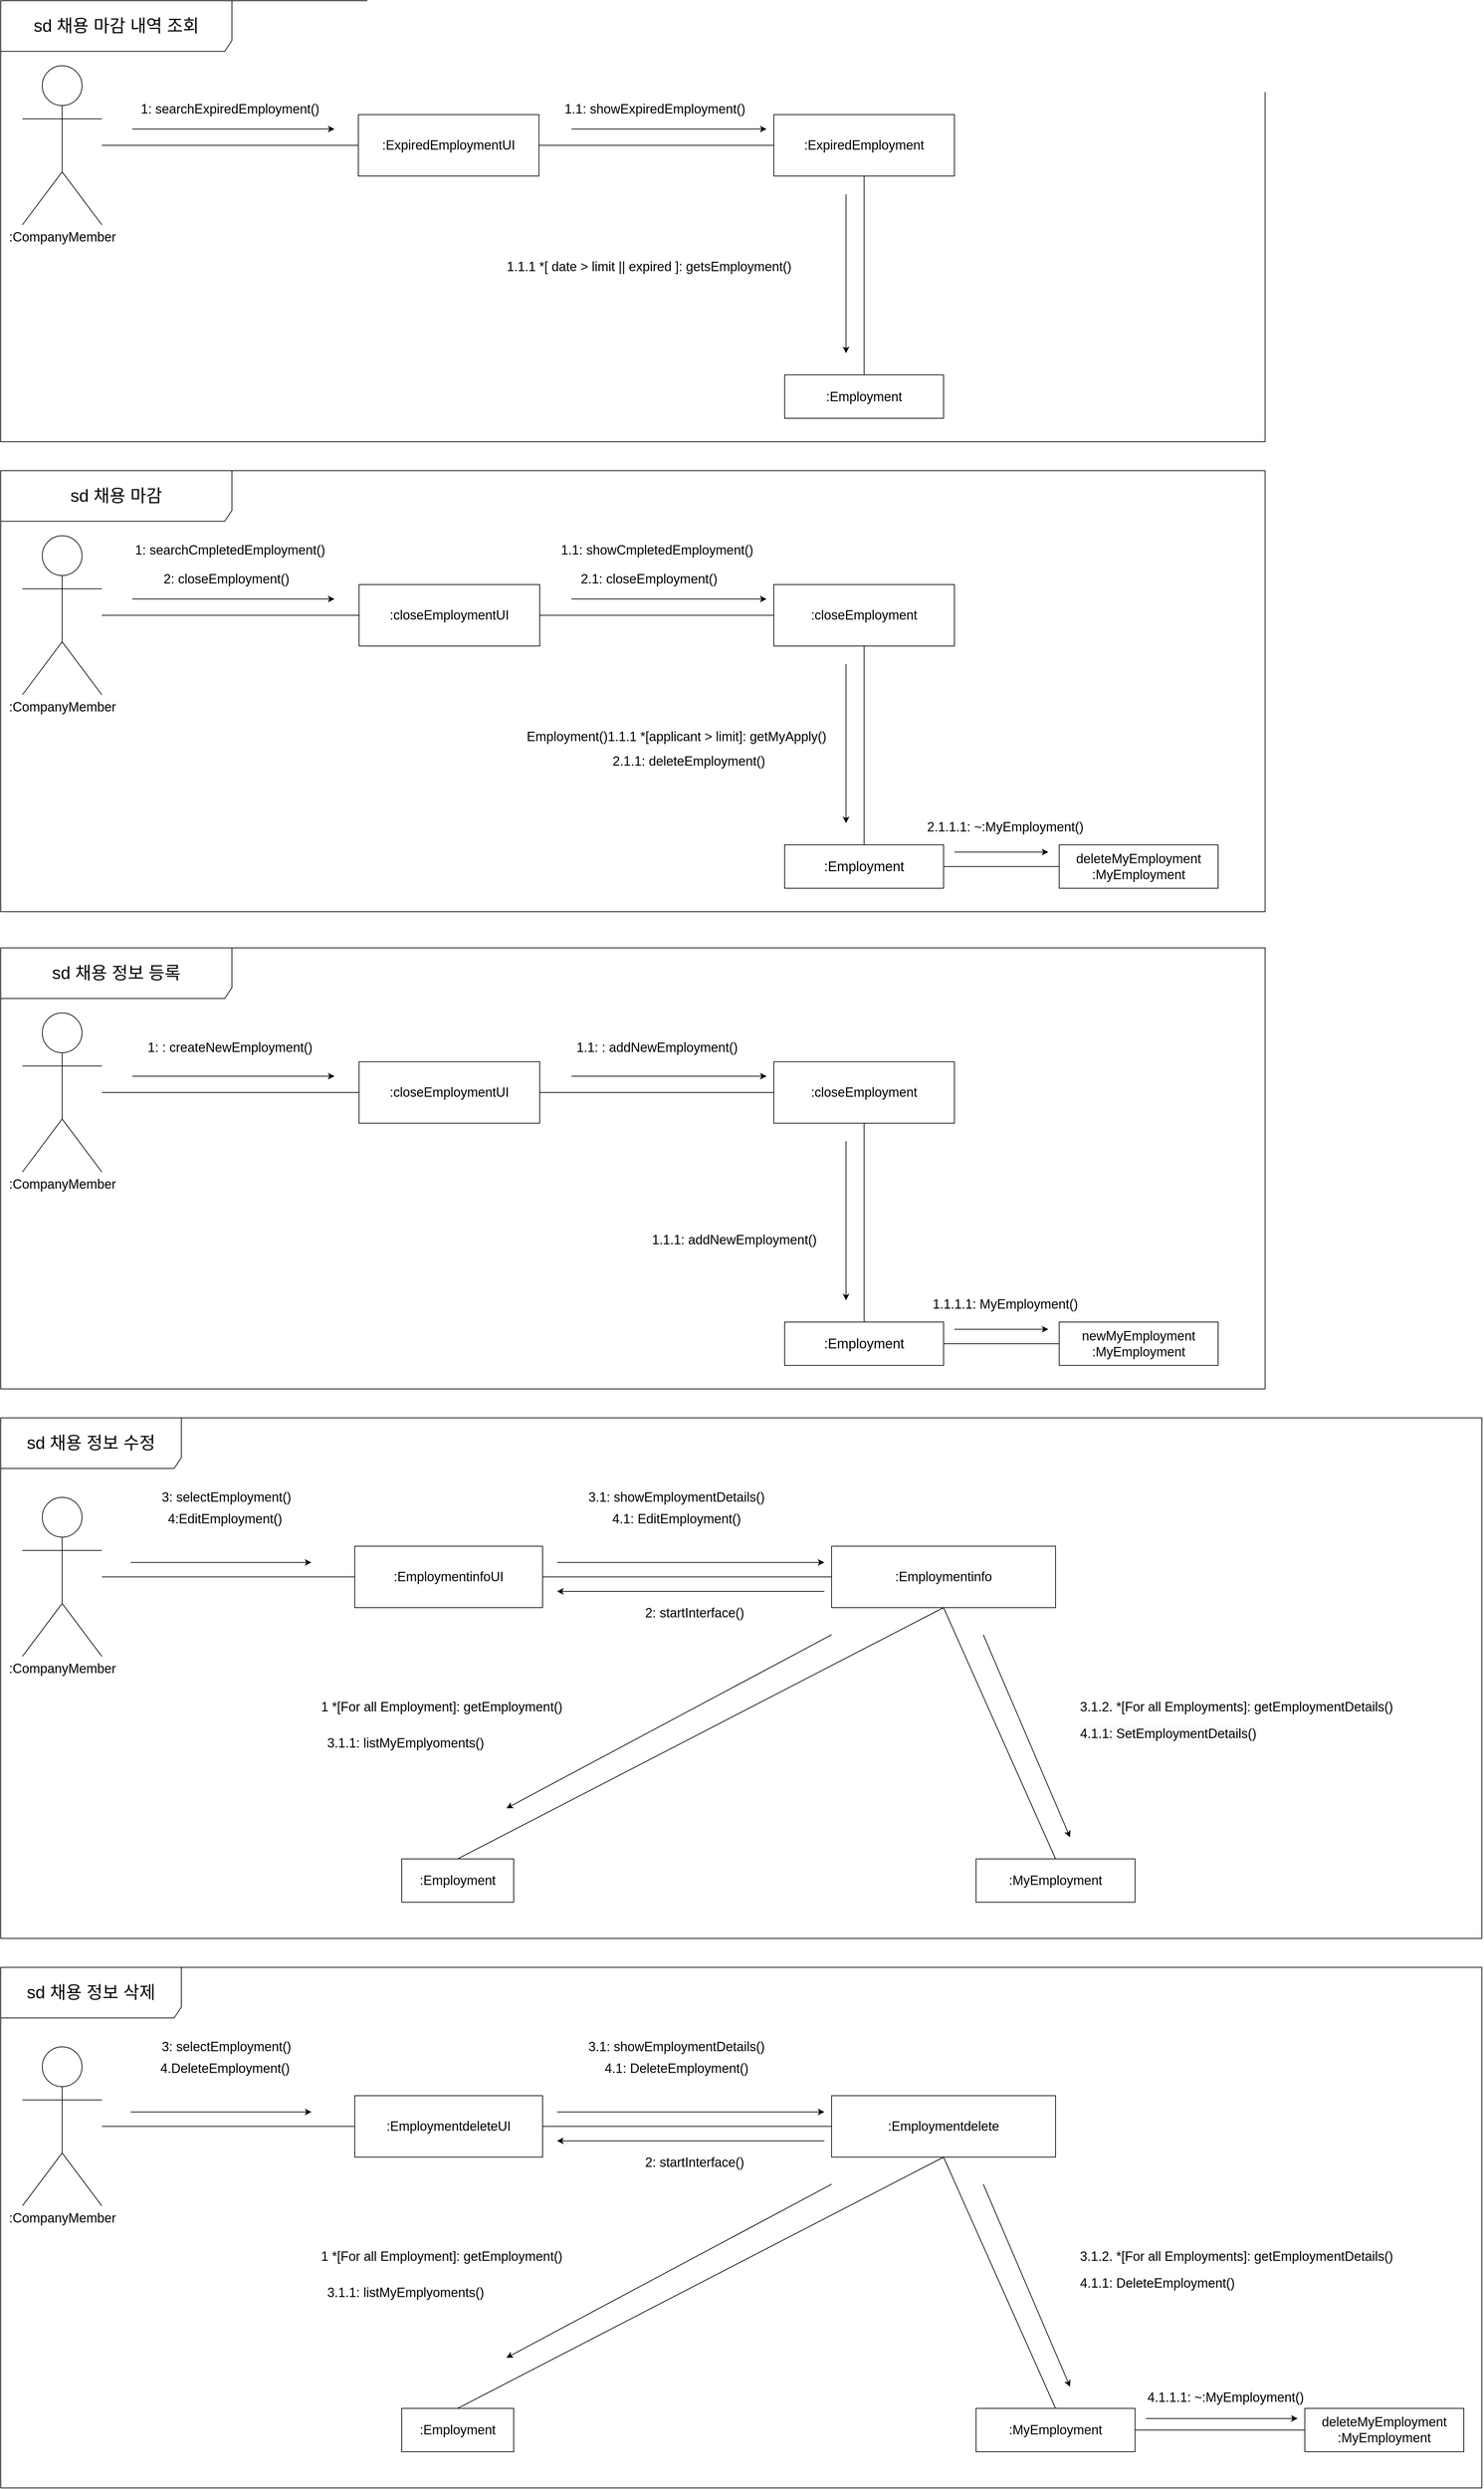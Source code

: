 <mxfile version="21.2.9" type="device">
  <diagram name="페이지-1" id="loX1GWIg0YwVXHlp89LK">
    <mxGraphModel dx="2777" dy="2760" grid="1" gridSize="10" guides="1" tooltips="1" connect="1" arrows="1" fold="1" page="1" pageScale="1" pageWidth="827" pageHeight="1169" math="0" shadow="0">
      <root>
        <mxCell id="0" />
        <mxCell id="1" parent="0" />
        <mxCell id="quF1uSy7DQYUhARwBzJB-22" value="&lt;font style=&quot;font-size: 24px;&quot;&gt;sd 채용 마감 내역 조회&lt;/font&gt;" style="shape=umlFrame;whiteSpace=wrap;html=1;pointerEvents=0;width=320;height=70;" parent="1" vertex="1">
          <mxGeometry x="30" y="-1130" width="1750" height="610" as="geometry" />
        </mxCell>
        <mxCell id="quF1uSy7DQYUhARwBzJB-23" value="&lt;font style=&quot;font-size: 18px;&quot;&gt;:ExpiredEmploymentUI&lt;/font&gt;" style="rounded=0;whiteSpace=wrap;html=1;" parent="1" vertex="1">
          <mxGeometry x="525" y="-972.5" width="250" height="85" as="geometry" />
        </mxCell>
        <mxCell id="quF1uSy7DQYUhARwBzJB-24" value="&lt;font style=&quot;font-size: 18px;&quot;&gt;&lt;font style=&quot;font-size: 18px;&quot;&gt;:&lt;/font&gt;ExpiredEmployment&lt;/font&gt;" style="rounded=0;whiteSpace=wrap;html=1;" parent="1" vertex="1">
          <mxGeometry x="1100" y="-972.5" width="250" height="85" as="geometry" />
        </mxCell>
        <mxCell id="quF1uSy7DQYUhARwBzJB-25" value="&lt;font style=&quot;font-size: 18px;&quot;&gt;:CompanyMember&lt;/font&gt;" style="shape=umlActor;verticalLabelPosition=bottom;verticalAlign=top;html=1;outlineConnect=0;" parent="1" vertex="1">
          <mxGeometry x="60" y="-1040" width="110" height="220" as="geometry" />
        </mxCell>
        <mxCell id="quF1uSy7DQYUhARwBzJB-26" value="" style="endArrow=none;html=1;rounded=0;entryX=0;entryY=0.5;entryDx=0;entryDy=0;" parent="1" source="quF1uSy7DQYUhARwBzJB-25" target="quF1uSy7DQYUhARwBzJB-23" edge="1">
          <mxGeometry width="50" height="50" relative="1" as="geometry">
            <mxPoint x="890" y="-732.5" as="sourcePoint" />
            <mxPoint x="940" y="-782.5" as="targetPoint" />
          </mxGeometry>
        </mxCell>
        <mxCell id="quF1uSy7DQYUhARwBzJB-27" value="" style="endArrow=none;html=1;rounded=0;entryX=1;entryY=0.5;entryDx=0;entryDy=0;exitX=0;exitY=0.5;exitDx=0;exitDy=0;" parent="1" source="quF1uSy7DQYUhARwBzJB-24" target="quF1uSy7DQYUhARwBzJB-23" edge="1">
          <mxGeometry width="50" height="50" relative="1" as="geometry">
            <mxPoint x="890" y="-732.5" as="sourcePoint" />
            <mxPoint x="940" y="-782.5" as="targetPoint" />
          </mxGeometry>
        </mxCell>
        <mxCell id="quF1uSy7DQYUhARwBzJB-28" value="&lt;font style=&quot;font-size: 18px;&quot;&gt;1: searchExpiredEmployment&lt;/font&gt;&lt;span style=&quot;font-size: 18px; background-color: initial;&quot;&gt;()&lt;/span&gt;" style="text;html=1;align=center;verticalAlign=middle;resizable=0;points=[];autosize=1;strokeColor=none;fillColor=none;" parent="1" vertex="1">
          <mxGeometry x="212" y="-1000" width="270" height="40" as="geometry" />
        </mxCell>
        <mxCell id="quF1uSy7DQYUhARwBzJB-29" value="" style="endArrow=classic;html=1;rounded=0;" parent="1" edge="1">
          <mxGeometry width="50" height="50" relative="1" as="geometry">
            <mxPoint x="212" y="-952.5" as="sourcePoint" />
            <mxPoint x="492" y="-952.5" as="targetPoint" />
          </mxGeometry>
        </mxCell>
        <mxCell id="quF1uSy7DQYUhARwBzJB-30" value="&lt;font style=&quot;font-size: 18px;&quot;&gt;1.1: showExpired&lt;/font&gt;&lt;font style=&quot;border-color: var(--border-color); font-size: 18px;&quot;&gt;Employment()&lt;/font&gt;" style="text;html=1;align=center;verticalAlign=middle;resizable=0;points=[];autosize=1;strokeColor=none;fillColor=none;" parent="1" vertex="1">
          <mxGeometry x="800" y="-1000" width="270" height="40" as="geometry" />
        </mxCell>
        <mxCell id="quF1uSy7DQYUhARwBzJB-31" value="&lt;font style=&quot;font-size: 18px;&quot;&gt;:Employment&lt;/font&gt;" style="rounded=0;whiteSpace=wrap;html=1;" parent="1" vertex="1">
          <mxGeometry x="1115" y="-612.5" width="220" height="60" as="geometry" />
        </mxCell>
        <mxCell id="quF1uSy7DQYUhARwBzJB-32" value="" style="endArrow=none;html=1;rounded=0;entryX=0.5;entryY=1;entryDx=0;entryDy=0;exitX=0.5;exitY=0;exitDx=0;exitDy=0;" parent="1" source="quF1uSy7DQYUhARwBzJB-31" target="quF1uSy7DQYUhARwBzJB-24" edge="1">
          <mxGeometry width="50" height="50" relative="1" as="geometry">
            <mxPoint x="910" y="-732.5" as="sourcePoint" />
            <mxPoint x="960" y="-782.5" as="targetPoint" />
          </mxGeometry>
        </mxCell>
        <mxCell id="quF1uSy7DQYUhARwBzJB-33" value="" style="endArrow=classic;html=1;rounded=0;" parent="1" edge="1">
          <mxGeometry width="50" height="50" relative="1" as="geometry">
            <mxPoint x="1200" y="-862.5" as="sourcePoint" />
            <mxPoint x="1200" y="-642.5" as="targetPoint" />
          </mxGeometry>
        </mxCell>
        <mxCell id="quF1uSy7DQYUhARwBzJB-34" value="&lt;font style=&quot;font-size: 18px;&quot;&gt;1.1.1 *[ date &amp;gt; limit || expired ]: get&lt;/font&gt;&lt;font style=&quot;border-color: var(--border-color); font-size: 18px;&quot;&gt;sEmployment()&lt;/font&gt;" style="text;html=1;align=center;verticalAlign=middle;resizable=0;points=[];autosize=1;strokeColor=none;fillColor=none;" parent="1" vertex="1">
          <mxGeometry x="717" y="-782" width="420" height="40" as="geometry" />
        </mxCell>
        <mxCell id="quF1uSy7DQYUhARwBzJB-37" value="" style="endArrow=classic;html=1;rounded=0;" parent="1" edge="1">
          <mxGeometry width="50" height="50" relative="1" as="geometry">
            <mxPoint x="820" y="-952.5" as="sourcePoint" />
            <mxPoint x="1090" y="-952.5" as="targetPoint" />
          </mxGeometry>
        </mxCell>
        <mxCell id="quF1uSy7DQYUhARwBzJB-43" value="&lt;font style=&quot;font-size: 24px;&quot;&gt;sd 채용 정보 수정&lt;/font&gt;" style="shape=umlFrame;whiteSpace=wrap;html=1;pointerEvents=0;width=250;height=70;" parent="1" vertex="1">
          <mxGeometry x="30" y="830" width="2050" height="720" as="geometry" />
        </mxCell>
        <mxCell id="quF1uSy7DQYUhARwBzJB-44" value="&lt;font style=&quot;font-size: 18px;&quot;&gt;:CompanyMember&lt;/font&gt;" style="shape=umlActor;verticalLabelPosition=bottom;verticalAlign=top;html=1;outlineConnect=0;" parent="1" vertex="1">
          <mxGeometry x="60" y="940" width="110" height="220" as="geometry" />
        </mxCell>
        <mxCell id="quF1uSy7DQYUhARwBzJB-45" value="&lt;font style=&quot;font-size: 18px;&quot;&gt;:EmploymentinfoUI&lt;/font&gt;" style="rounded=0;whiteSpace=wrap;html=1;" parent="1" vertex="1">
          <mxGeometry x="520" y="1007.5" width="260" height="85" as="geometry" />
        </mxCell>
        <mxCell id="quF1uSy7DQYUhARwBzJB-46" value="&lt;font style=&quot;font-size: 18px;&quot;&gt;:Employmentinfo&lt;/font&gt;" style="rounded=0;whiteSpace=wrap;html=1;" parent="1" vertex="1">
          <mxGeometry x="1180" y="1007.5" width="310" height="85" as="geometry" />
        </mxCell>
        <mxCell id="quF1uSy7DQYUhARwBzJB-47" value="" style="endArrow=none;html=1;rounded=0;entryX=0;entryY=0.5;entryDx=0;entryDy=0;" parent="1" source="quF1uSy7DQYUhARwBzJB-44" target="quF1uSy7DQYUhARwBzJB-45" edge="1">
          <mxGeometry width="50" height="50" relative="1" as="geometry">
            <mxPoint x="320" y="1087.5" as="sourcePoint" />
            <mxPoint x="370" y="1037.5" as="targetPoint" />
          </mxGeometry>
        </mxCell>
        <mxCell id="quF1uSy7DQYUhARwBzJB-48" value="" style="endArrow=none;html=1;rounded=0;entryX=0;entryY=0.5;entryDx=0;entryDy=0;exitX=1;exitY=0.5;exitDx=0;exitDy=0;" parent="1" source="quF1uSy7DQYUhARwBzJB-45" target="quF1uSy7DQYUhARwBzJB-46" edge="1">
          <mxGeometry width="50" height="50" relative="1" as="geometry">
            <mxPoint x="890" y="1070" as="sourcePoint" />
            <mxPoint x="940" y="1020" as="targetPoint" />
          </mxGeometry>
        </mxCell>
        <mxCell id="quF1uSy7DQYUhARwBzJB-49" value="&lt;span style=&quot;font-size: 18px;&quot;&gt;:Employment&lt;/span&gt;" style="rounded=0;whiteSpace=wrap;html=1;" parent="1" vertex="1">
          <mxGeometry x="585" y="1440" width="155" height="60" as="geometry" />
        </mxCell>
        <mxCell id="quF1uSy7DQYUhARwBzJB-50" value="&lt;font style=&quot;font-size: 18px;&quot;&gt;:MyEmployment&lt;/font&gt;" style="rounded=0;whiteSpace=wrap;html=1;" parent="1" vertex="1">
          <mxGeometry x="1380" y="1440" width="220" height="60" as="geometry" />
        </mxCell>
        <mxCell id="quF1uSy7DQYUhARwBzJB-51" value="" style="endArrow=none;html=1;rounded=0;exitX=0.5;exitY=0;exitDx=0;exitDy=0;entryX=0.5;entryY=1;entryDx=0;entryDy=0;" parent="1" source="quF1uSy7DQYUhARwBzJB-49" target="quF1uSy7DQYUhARwBzJB-46" edge="1">
          <mxGeometry width="50" height="50" relative="1" as="geometry">
            <mxPoint x="810" y="1320" as="sourcePoint" />
            <mxPoint x="860" y="1270" as="targetPoint" />
          </mxGeometry>
        </mxCell>
        <mxCell id="quF1uSy7DQYUhARwBzJB-52" value="" style="endArrow=none;html=1;rounded=0;exitX=0.5;exitY=0;exitDx=0;exitDy=0;entryX=0.5;entryY=1;entryDx=0;entryDy=0;" parent="1" source="quF1uSy7DQYUhARwBzJB-50" target="quF1uSy7DQYUhARwBzJB-46" edge="1">
          <mxGeometry width="50" height="50" relative="1" as="geometry">
            <mxPoint x="1040" y="1370" as="sourcePoint" />
            <mxPoint x="1160" y="1100" as="targetPoint" />
          </mxGeometry>
        </mxCell>
        <mxCell id="quF1uSy7DQYUhARwBzJB-53" value="&lt;font style=&quot;font-size: 18px;&quot;&gt;1 *[For all Employment]: getEmployment()&lt;/font&gt;" style="text;html=1;align=center;verticalAlign=middle;resizable=0;points=[];autosize=1;strokeColor=none;fillColor=none;" parent="1" vertex="1">
          <mxGeometry x="460" y="1210" width="360" height="40" as="geometry" />
        </mxCell>
        <mxCell id="quF1uSy7DQYUhARwBzJB-54" value="" style="endArrow=classic;html=1;rounded=0;" parent="1" edge="1">
          <mxGeometry width="50" height="50" relative="1" as="geometry">
            <mxPoint x="1180" y="1130" as="sourcePoint" />
            <mxPoint x="730" y="1370" as="targetPoint" />
          </mxGeometry>
        </mxCell>
        <mxCell id="quF1uSy7DQYUhARwBzJB-55" value="" style="endArrow=classic;html=1;rounded=0;" parent="1" edge="1">
          <mxGeometry width="50" height="50" relative="1" as="geometry">
            <mxPoint x="1390" y="1130" as="sourcePoint" />
            <mxPoint x="1510" y="1410" as="targetPoint" />
          </mxGeometry>
        </mxCell>
        <mxCell id="quF1uSy7DQYUhARwBzJB-56" value="" style="endArrow=classic;html=1;rounded=0;" parent="1" edge="1">
          <mxGeometry width="50" height="50" relative="1" as="geometry">
            <mxPoint x="800" y="1030" as="sourcePoint" />
            <mxPoint x="1170" y="1030" as="targetPoint" />
          </mxGeometry>
        </mxCell>
        <mxCell id="quF1uSy7DQYUhARwBzJB-57" value="" style="endArrow=classic;html=1;rounded=0;" parent="1" edge="1">
          <mxGeometry width="50" height="50" relative="1" as="geometry">
            <mxPoint x="210" y="1030" as="sourcePoint" />
            <mxPoint x="460" y="1030" as="targetPoint" />
          </mxGeometry>
        </mxCell>
        <mxCell id="quF1uSy7DQYUhARwBzJB-58" value="" style="endArrow=classic;html=1;rounded=0;" parent="1" edge="1">
          <mxGeometry width="50" height="50" relative="1" as="geometry">
            <mxPoint x="1170" y="1070" as="sourcePoint" />
            <mxPoint x="800" y="1070" as="targetPoint" />
          </mxGeometry>
        </mxCell>
        <mxCell id="quF1uSy7DQYUhARwBzJB-59" value="&lt;font style=&quot;font-size: 18px;&quot;&gt;2: startInterface()&lt;/font&gt;" style="text;html=1;align=center;verticalAlign=middle;resizable=0;points=[];autosize=1;strokeColor=none;fillColor=none;" parent="1" vertex="1">
          <mxGeometry x="910" y="1080" width="160" height="40" as="geometry" />
        </mxCell>
        <mxCell id="quF1uSy7DQYUhARwBzJB-60" value="&lt;font style=&quot;font-size: 18px;&quot;&gt;3: selectEmployment()&lt;/font&gt;" style="text;html=1;align=center;verticalAlign=middle;resizable=0;points=[];autosize=1;strokeColor=none;fillColor=none;" parent="1" vertex="1">
          <mxGeometry x="242" y="920" width="200" height="40" as="geometry" />
        </mxCell>
        <mxCell id="quF1uSy7DQYUhARwBzJB-61" value="&lt;font style=&quot;font-size: 18px;&quot;&gt;3.1: showEmploymentDetails()&lt;/font&gt;" style="text;html=1;align=center;verticalAlign=middle;resizable=0;points=[];autosize=1;strokeColor=none;fillColor=none;" parent="1" vertex="1">
          <mxGeometry x="830" y="920" width="270" height="40" as="geometry" />
        </mxCell>
        <mxCell id="quF1uSy7DQYUhARwBzJB-62" value="&lt;font style=&quot;font-size: 18px;&quot;&gt;3.1.1: listMyEmplyoments()&lt;/font&gt;" style="text;html=1;align=center;verticalAlign=middle;resizable=0;points=[];autosize=1;strokeColor=none;fillColor=none;" parent="1" vertex="1">
          <mxGeometry x="470" y="1260" width="240" height="40" as="geometry" />
        </mxCell>
        <mxCell id="quF1uSy7DQYUhARwBzJB-63" value="&lt;font style=&quot;font-size: 18px;&quot;&gt;3.1.2. *[For all Employments]: getEmploymentDetails()&lt;/font&gt;" style="text;html=1;align=center;verticalAlign=middle;resizable=0;points=[];autosize=1;strokeColor=none;fillColor=none;" parent="1" vertex="1">
          <mxGeometry x="1510" y="1210" width="460" height="40" as="geometry" />
        </mxCell>
        <mxCell id="quF1uSy7DQYUhARwBzJB-64" value="&lt;font style=&quot;font-size: 18px;&quot;&gt;&lt;font style=&quot;font-size: 18px;&quot;&gt;4.1:&amp;nbsp;&lt;/font&gt;&lt;font style=&quot;border-color: var(--border-color); font-size: 18px;&quot;&gt;Edit&lt;/font&gt;Employment()&lt;/font&gt;" style="text;html=1;align=center;verticalAlign=middle;resizable=0;points=[];autosize=1;strokeColor=none;fillColor=none;" parent="1" vertex="1">
          <mxGeometry x="865" y="950" width="200" height="40" as="geometry" />
        </mxCell>
        <mxCell id="quF1uSy7DQYUhARwBzJB-65" value="&lt;span style=&quot;color: rgb(0, 0, 0); font-family: Helvetica; font-size: 18px; font-style: normal; font-variant-ligatures: normal; font-variant-caps: normal; font-weight: 400; letter-spacing: normal; orphans: 2; text-align: center; text-indent: 0px; text-transform: none; widows: 2; word-spacing: 0px; -webkit-text-stroke-width: 0px; background-color: rgb(251, 251, 251); text-decoration-thickness: initial; text-decoration-style: initial; text-decoration-color: initial; float: none; display: inline !important;&quot;&gt;4.1.1: SetEmploymentDetails()&lt;/span&gt;" style="text;whiteSpace=wrap;html=1;" parent="1" vertex="1">
          <mxGeometry x="1522" y="1250" width="560" height="50" as="geometry" />
        </mxCell>
        <mxCell id="quF1uSy7DQYUhARwBzJB-66" value="&lt;font style=&quot;font-size: 18px;&quot;&gt;4:Edit&lt;/font&gt;&lt;span style=&quot;font-size: 18px; background-color: initial;&quot;&gt;Employment()&lt;/span&gt;" style="text;html=1;align=center;verticalAlign=middle;resizable=0;points=[];autosize=1;strokeColor=none;fillColor=none;" parent="1" vertex="1">
          <mxGeometry x="250" y="950" width="180" height="40" as="geometry" />
        </mxCell>
        <mxCell id="Klk6fiYFn2TE_CD5GW6z-8" value="&lt;font style=&quot;font-size: 24px;&quot;&gt;sd 채용 마감&lt;/font&gt;" style="shape=umlFrame;whiteSpace=wrap;html=1;pointerEvents=0;width=320;height=70;" vertex="1" parent="1">
          <mxGeometry x="30" y="-480" width="1750" height="610" as="geometry" />
        </mxCell>
        <mxCell id="Klk6fiYFn2TE_CD5GW6z-9" value="&lt;font style=&quot;font-size: 18px;&quot;&gt;:closeEmploymentUI&lt;/font&gt;" style="rounded=0;whiteSpace=wrap;html=1;" vertex="1" parent="1">
          <mxGeometry x="526" y="-322.5" width="250" height="85" as="geometry" />
        </mxCell>
        <mxCell id="Klk6fiYFn2TE_CD5GW6z-10" value="&lt;font style=&quot;font-size: 18px;&quot;&gt;:closeEmployment&lt;/font&gt;" style="rounded=0;whiteSpace=wrap;html=1;" vertex="1" parent="1">
          <mxGeometry x="1100" y="-322.5" width="250" height="85" as="geometry" />
        </mxCell>
        <mxCell id="Klk6fiYFn2TE_CD5GW6z-11" value="&lt;font style=&quot;font-size: 18px;&quot;&gt;:CompanyMember&lt;/font&gt;" style="shape=umlActor;verticalLabelPosition=bottom;verticalAlign=top;html=1;outlineConnect=0;" vertex="1" parent="1">
          <mxGeometry x="60" y="-390" width="110" height="220" as="geometry" />
        </mxCell>
        <mxCell id="Klk6fiYFn2TE_CD5GW6z-12" value="" style="endArrow=none;html=1;rounded=0;entryX=0;entryY=0.5;entryDx=0;entryDy=0;" edge="1" parent="1" source="Klk6fiYFn2TE_CD5GW6z-11" target="Klk6fiYFn2TE_CD5GW6z-9">
          <mxGeometry width="50" height="50" relative="1" as="geometry">
            <mxPoint x="890" y="-82.5" as="sourcePoint" />
            <mxPoint x="940" y="-132.5" as="targetPoint" />
          </mxGeometry>
        </mxCell>
        <mxCell id="Klk6fiYFn2TE_CD5GW6z-13" value="" style="endArrow=none;html=1;rounded=0;entryX=1;entryY=0.5;entryDx=0;entryDy=0;exitX=0;exitY=0.5;exitDx=0;exitDy=0;" edge="1" parent="1" source="Klk6fiYFn2TE_CD5GW6z-10" target="Klk6fiYFn2TE_CD5GW6z-9">
          <mxGeometry width="50" height="50" relative="1" as="geometry">
            <mxPoint x="890" y="-82.5" as="sourcePoint" />
            <mxPoint x="940" y="-132.5" as="targetPoint" />
          </mxGeometry>
        </mxCell>
        <mxCell id="Klk6fiYFn2TE_CD5GW6z-14" value="&lt;font style=&quot;font-size: 18px;&quot;&gt;1: searchCmpleted&lt;/font&gt;&lt;span style=&quot;font-size: 18px; background-color: initial;&quot;&gt;Employment()&lt;/span&gt;" style="text;html=1;align=center;verticalAlign=middle;resizable=0;points=[];autosize=1;strokeColor=none;fillColor=none;" vertex="1" parent="1">
          <mxGeometry x="202" y="-390" width="290" height="40" as="geometry" />
        </mxCell>
        <mxCell id="Klk6fiYFn2TE_CD5GW6z-15" value="" style="endArrow=classic;html=1;rounded=0;" edge="1" parent="1">
          <mxGeometry width="50" height="50" relative="1" as="geometry">
            <mxPoint x="212" y="-302.5" as="sourcePoint" />
            <mxPoint x="492" y="-302.5" as="targetPoint" />
          </mxGeometry>
        </mxCell>
        <mxCell id="Klk6fiYFn2TE_CD5GW6z-16" value="&lt;font style=&quot;font-size: 18px;&quot;&gt;1.1: &lt;/font&gt;&lt;font style=&quot;font-size: 18px;&quot;&gt;&lt;font style=&quot;font-size: 18px;&quot;&gt;show&lt;/font&gt;&lt;font style=&quot;border-color: var(--border-color); font-size: 18px;&quot;&gt;Cmpleted&lt;/font&gt;Employment()&lt;/font&gt;" style="text;html=1;align=center;verticalAlign=middle;resizable=0;points=[];autosize=1;strokeColor=none;fillColor=none;" vertex="1" parent="1">
          <mxGeometry x="793" y="-390" width="290" height="40" as="geometry" />
        </mxCell>
        <mxCell id="Klk6fiYFn2TE_CD5GW6z-17" value="&lt;font style=&quot;font-size: 19px;&quot;&gt;:Employment&lt;/font&gt;" style="rounded=0;whiteSpace=wrap;html=1;" vertex="1" parent="1">
          <mxGeometry x="1115" y="37.5" width="220" height="60" as="geometry" />
        </mxCell>
        <mxCell id="Klk6fiYFn2TE_CD5GW6z-18" value="" style="endArrow=none;html=1;rounded=0;entryX=0.5;entryY=1;entryDx=0;entryDy=0;exitX=0.5;exitY=0;exitDx=0;exitDy=0;" edge="1" parent="1" source="Klk6fiYFn2TE_CD5GW6z-17" target="Klk6fiYFn2TE_CD5GW6z-10">
          <mxGeometry width="50" height="50" relative="1" as="geometry">
            <mxPoint x="910" y="-82.5" as="sourcePoint" />
            <mxPoint x="960" y="-132.5" as="targetPoint" />
          </mxGeometry>
        </mxCell>
        <mxCell id="Klk6fiYFn2TE_CD5GW6z-19" value="" style="endArrow=classic;html=1;rounded=0;" edge="1" parent="1">
          <mxGeometry width="50" height="50" relative="1" as="geometry">
            <mxPoint x="1200" y="-212.5" as="sourcePoint" />
            <mxPoint x="1200" y="7.5" as="targetPoint" />
          </mxGeometry>
        </mxCell>
        <mxCell id="Klk6fiYFn2TE_CD5GW6z-20" value="&lt;font style=&quot;font-size: 18px;&quot;&gt;Employment()1.1.1 *[applicant&amp;nbsp;&amp;gt; limit]: getMyApply()&lt;/font&gt;" style="text;html=1;align=center;verticalAlign=middle;resizable=0;points=[];autosize=1;strokeColor=none;fillColor=none;" vertex="1" parent="1">
          <mxGeometry x="745" y="-132" width="440" height="40" as="geometry" />
        </mxCell>
        <mxCell id="Klk6fiYFn2TE_CD5GW6z-21" value="&lt;font style=&quot;font-size: 18px;&quot;&gt;2: closeEmployment()&lt;/font&gt;" style="text;html=1;align=center;verticalAlign=middle;resizable=0;points=[];autosize=1;strokeColor=none;fillColor=none;" vertex="1" parent="1">
          <mxGeometry x="242" y="-350" width="200" height="40" as="geometry" />
        </mxCell>
        <mxCell id="Klk6fiYFn2TE_CD5GW6z-22" value="&lt;font style=&quot;font-size: 18px;&quot;&gt;2.1: closeEmployment()&lt;/font&gt;" style="text;html=1;align=center;verticalAlign=middle;resizable=0;points=[];autosize=1;strokeColor=none;fillColor=none;" vertex="1" parent="1">
          <mxGeometry x="822" y="-350" width="210" height="40" as="geometry" />
        </mxCell>
        <mxCell id="Klk6fiYFn2TE_CD5GW6z-23" value="" style="endArrow=classic;html=1;rounded=0;" edge="1" parent="1">
          <mxGeometry width="50" height="50" relative="1" as="geometry">
            <mxPoint x="820" y="-302.5" as="sourcePoint" />
            <mxPoint x="1090" y="-302.5" as="targetPoint" />
          </mxGeometry>
        </mxCell>
        <mxCell id="Klk6fiYFn2TE_CD5GW6z-24" value="&lt;font style=&quot;font-size: 18px;&quot;&gt;2.1.1: deleteEmployment()&lt;/font&gt;" style="text;html=1;align=center;verticalAlign=middle;resizable=0;points=[];autosize=1;strokeColor=none;fillColor=none;" vertex="1" parent="1">
          <mxGeometry x="867" y="-98.5" width="230" height="40" as="geometry" />
        </mxCell>
        <mxCell id="Klk6fiYFn2TE_CD5GW6z-25" value="&lt;font style=&quot;font-size: 18px;&quot;&gt;&lt;font style=&quot;font-size: 18px;&quot;&gt;deleteMyEmployment&lt;br&gt;:My&lt;/font&gt;Employment&lt;/font&gt;" style="rounded=0;whiteSpace=wrap;html=1;" vertex="1" parent="1">
          <mxGeometry x="1495" y="37.5" width="220" height="60" as="geometry" />
        </mxCell>
        <mxCell id="Klk6fiYFn2TE_CD5GW6z-26" value="&lt;font style=&quot;font-size: 18px;&quot;&gt;&lt;font style=&quot;font-size: 18px;&quot;&gt;2.1.1.1: ~&lt;/font&gt;:MyEmployment()&lt;/font&gt;" style="text;html=1;align=center;verticalAlign=middle;resizable=0;points=[];autosize=1;strokeColor=none;fillColor=none;" vertex="1" parent="1">
          <mxGeometry x="1300" y="-7.5" width="240" height="40" as="geometry" />
        </mxCell>
        <mxCell id="Klk6fiYFn2TE_CD5GW6z-27" value="" style="endArrow=classic;html=1;rounded=0;" edge="1" parent="1">
          <mxGeometry width="50" height="50" relative="1" as="geometry">
            <mxPoint x="1350" y="47.5" as="sourcePoint" />
            <mxPoint x="1480" y="47.5" as="targetPoint" />
          </mxGeometry>
        </mxCell>
        <mxCell id="Klk6fiYFn2TE_CD5GW6z-28" value="" style="endArrow=none;html=1;rounded=0;entryX=0;entryY=0.5;entryDx=0;entryDy=0;exitX=1;exitY=0.5;exitDx=0;exitDy=0;" edge="1" parent="1" source="Klk6fiYFn2TE_CD5GW6z-17" target="Klk6fiYFn2TE_CD5GW6z-25">
          <mxGeometry width="50" height="50" relative="1" as="geometry">
            <mxPoint x="1330" y="67.5" as="sourcePoint" />
            <mxPoint x="1530" y="68" as="targetPoint" />
          </mxGeometry>
        </mxCell>
        <mxCell id="Klk6fiYFn2TE_CD5GW6z-33" value="&lt;font style=&quot;font-size: 24px;&quot;&gt;sd 채용 정보 등록&lt;/font&gt;" style="shape=umlFrame;whiteSpace=wrap;html=1;pointerEvents=0;width=320;height=70;" vertex="1" parent="1">
          <mxGeometry x="30" y="180" width="1750" height="610" as="geometry" />
        </mxCell>
        <mxCell id="Klk6fiYFn2TE_CD5GW6z-34" value="&lt;font style=&quot;font-size: 18px;&quot;&gt;:closeEmploymentUI&lt;/font&gt;" style="rounded=0;whiteSpace=wrap;html=1;" vertex="1" parent="1">
          <mxGeometry x="526" y="337.5" width="250" height="85" as="geometry" />
        </mxCell>
        <mxCell id="Klk6fiYFn2TE_CD5GW6z-35" value="&lt;font style=&quot;font-size: 18px;&quot;&gt;:closeEmployment&lt;/font&gt;" style="rounded=0;whiteSpace=wrap;html=1;" vertex="1" parent="1">
          <mxGeometry x="1100" y="337.5" width="250" height="85" as="geometry" />
        </mxCell>
        <mxCell id="Klk6fiYFn2TE_CD5GW6z-36" value="&lt;font style=&quot;font-size: 18px;&quot;&gt;:CompanyMember&lt;/font&gt;" style="shape=umlActor;verticalLabelPosition=bottom;verticalAlign=top;html=1;outlineConnect=0;" vertex="1" parent="1">
          <mxGeometry x="60" y="270" width="110" height="220" as="geometry" />
        </mxCell>
        <mxCell id="Klk6fiYFn2TE_CD5GW6z-37" value="" style="endArrow=none;html=1;rounded=0;entryX=0;entryY=0.5;entryDx=0;entryDy=0;" edge="1" parent="1" source="Klk6fiYFn2TE_CD5GW6z-36" target="Klk6fiYFn2TE_CD5GW6z-34">
          <mxGeometry width="50" height="50" relative="1" as="geometry">
            <mxPoint x="890" y="577.5" as="sourcePoint" />
            <mxPoint x="940" y="527.5" as="targetPoint" />
          </mxGeometry>
        </mxCell>
        <mxCell id="Klk6fiYFn2TE_CD5GW6z-38" value="" style="endArrow=none;html=1;rounded=0;entryX=1;entryY=0.5;entryDx=0;entryDy=0;exitX=0;exitY=0.5;exitDx=0;exitDy=0;" edge="1" parent="1" source="Klk6fiYFn2TE_CD5GW6z-35" target="Klk6fiYFn2TE_CD5GW6z-34">
          <mxGeometry width="50" height="50" relative="1" as="geometry">
            <mxPoint x="890" y="577.5" as="sourcePoint" />
            <mxPoint x="940" y="527.5" as="targetPoint" />
          </mxGeometry>
        </mxCell>
        <mxCell id="Klk6fiYFn2TE_CD5GW6z-39" value="&lt;font style=&quot;font-size: 18px;&quot;&gt;1: : createNew&lt;/font&gt;&lt;span style=&quot;font-size: 18px; background-color: initial;&quot;&gt;Employment()&lt;/span&gt;" style="text;html=1;align=center;verticalAlign=middle;resizable=0;points=[];autosize=1;strokeColor=none;fillColor=none;" vertex="1" parent="1">
          <mxGeometry x="222" y="297.5" width="250" height="40" as="geometry" />
        </mxCell>
        <mxCell id="Klk6fiYFn2TE_CD5GW6z-40" value="" style="endArrow=classic;html=1;rounded=0;" edge="1" parent="1">
          <mxGeometry width="50" height="50" relative="1" as="geometry">
            <mxPoint x="212" y="357.5" as="sourcePoint" />
            <mxPoint x="492" y="357.5" as="targetPoint" />
          </mxGeometry>
        </mxCell>
        <mxCell id="Klk6fiYFn2TE_CD5GW6z-41" value="&lt;font style=&quot;font-size: 18px;&quot;&gt;1.1:&amp;nbsp;: addNew&lt;/font&gt;&lt;font style=&quot;font-size: 18px;&quot;&gt;Employment()&lt;/font&gt;" style="text;html=1;align=center;verticalAlign=middle;resizable=0;points=[];autosize=1;strokeColor=none;fillColor=none;" vertex="1" parent="1">
          <mxGeometry x="813" y="297.5" width="250" height="40" as="geometry" />
        </mxCell>
        <mxCell id="Klk6fiYFn2TE_CD5GW6z-42" value="&lt;font style=&quot;font-size: 19px;&quot;&gt;:Employment&lt;/font&gt;" style="rounded=0;whiteSpace=wrap;html=1;" vertex="1" parent="1">
          <mxGeometry x="1115" y="697.5" width="220" height="60" as="geometry" />
        </mxCell>
        <mxCell id="Klk6fiYFn2TE_CD5GW6z-43" value="" style="endArrow=none;html=1;rounded=0;entryX=0.5;entryY=1;entryDx=0;entryDy=0;exitX=0.5;exitY=0;exitDx=0;exitDy=0;" edge="1" parent="1" source="Klk6fiYFn2TE_CD5GW6z-42" target="Klk6fiYFn2TE_CD5GW6z-35">
          <mxGeometry width="50" height="50" relative="1" as="geometry">
            <mxPoint x="910" y="577.5" as="sourcePoint" />
            <mxPoint x="960" y="527.5" as="targetPoint" />
          </mxGeometry>
        </mxCell>
        <mxCell id="Klk6fiYFn2TE_CD5GW6z-44" value="" style="endArrow=classic;html=1;rounded=0;" edge="1" parent="1">
          <mxGeometry width="50" height="50" relative="1" as="geometry">
            <mxPoint x="1200" y="447.5" as="sourcePoint" />
            <mxPoint x="1200" y="667.5" as="targetPoint" />
          </mxGeometry>
        </mxCell>
        <mxCell id="Klk6fiYFn2TE_CD5GW6z-48" value="" style="endArrow=classic;html=1;rounded=0;" edge="1" parent="1">
          <mxGeometry width="50" height="50" relative="1" as="geometry">
            <mxPoint x="820" y="357.5" as="sourcePoint" />
            <mxPoint x="1090" y="357.5" as="targetPoint" />
          </mxGeometry>
        </mxCell>
        <mxCell id="Klk6fiYFn2TE_CD5GW6z-49" value="&lt;font style=&quot;font-size: 18px;&quot;&gt;1.1.1: addNewEmployment()&lt;/font&gt;" style="text;html=1;align=center;verticalAlign=middle;resizable=0;points=[];autosize=1;strokeColor=none;fillColor=none;" vertex="1" parent="1">
          <mxGeometry x="920" y="564" width="250" height="40" as="geometry" />
        </mxCell>
        <mxCell id="Klk6fiYFn2TE_CD5GW6z-50" value="&lt;font style=&quot;font-size: 18px;&quot;&gt;&lt;font style=&quot;font-size: 18px;&quot;&gt;newMyEmployment&lt;br&gt;:My&lt;/font&gt;Employment&lt;/font&gt;" style="rounded=0;whiteSpace=wrap;html=1;" vertex="1" parent="1">
          <mxGeometry x="1495" y="697.5" width="220" height="60" as="geometry" />
        </mxCell>
        <mxCell id="Klk6fiYFn2TE_CD5GW6z-51" value="&lt;font style=&quot;font-size: 18px;&quot;&gt;&lt;font style=&quot;font-size: 18px;&quot;&gt;1.1.1.1: My&lt;/font&gt;Employment()&lt;/font&gt;" style="text;html=1;align=center;verticalAlign=middle;resizable=0;points=[];autosize=1;strokeColor=none;fillColor=none;" vertex="1" parent="1">
          <mxGeometry x="1310" y="652.5" width="220" height="40" as="geometry" />
        </mxCell>
        <mxCell id="Klk6fiYFn2TE_CD5GW6z-52" value="" style="endArrow=classic;html=1;rounded=0;" edge="1" parent="1">
          <mxGeometry width="50" height="50" relative="1" as="geometry">
            <mxPoint x="1350" y="707.5" as="sourcePoint" />
            <mxPoint x="1480" y="707.5" as="targetPoint" />
          </mxGeometry>
        </mxCell>
        <mxCell id="Klk6fiYFn2TE_CD5GW6z-53" value="" style="endArrow=none;html=1;rounded=0;entryX=0;entryY=0.5;entryDx=0;entryDy=0;exitX=1;exitY=0.5;exitDx=0;exitDy=0;" edge="1" parent="1" source="Klk6fiYFn2TE_CD5GW6z-42" target="Klk6fiYFn2TE_CD5GW6z-50">
          <mxGeometry width="50" height="50" relative="1" as="geometry">
            <mxPoint x="1330" y="727.5" as="sourcePoint" />
            <mxPoint x="1530" y="728" as="targetPoint" />
          </mxGeometry>
        </mxCell>
        <mxCell id="Klk6fiYFn2TE_CD5GW6z-78" value="&lt;font style=&quot;font-size: 24px;&quot;&gt;sd 채용 정보 삭제&lt;/font&gt;" style="shape=umlFrame;whiteSpace=wrap;html=1;pointerEvents=0;width=250;height=70;" vertex="1" parent="1">
          <mxGeometry x="30" y="1590" width="2050" height="720" as="geometry" />
        </mxCell>
        <mxCell id="Klk6fiYFn2TE_CD5GW6z-79" value="&lt;font style=&quot;font-size: 18px;&quot;&gt;:CompanyMember&lt;/font&gt;" style="shape=umlActor;verticalLabelPosition=bottom;verticalAlign=top;html=1;outlineConnect=0;" vertex="1" parent="1">
          <mxGeometry x="60" y="1700" width="110" height="220" as="geometry" />
        </mxCell>
        <mxCell id="Klk6fiYFn2TE_CD5GW6z-80" value="&lt;font style=&quot;font-size: 18px;&quot;&gt;:EmploymentdeleteUI&lt;/font&gt;" style="rounded=0;whiteSpace=wrap;html=1;" vertex="1" parent="1">
          <mxGeometry x="520" y="1767.5" width="260" height="85" as="geometry" />
        </mxCell>
        <mxCell id="Klk6fiYFn2TE_CD5GW6z-81" value="&lt;font style=&quot;font-size: 18px;&quot;&gt;:Employmentdelete&lt;/font&gt;" style="rounded=0;whiteSpace=wrap;html=1;" vertex="1" parent="1">
          <mxGeometry x="1180" y="1767.5" width="310" height="85" as="geometry" />
        </mxCell>
        <mxCell id="Klk6fiYFn2TE_CD5GW6z-82" value="" style="endArrow=none;html=1;rounded=0;entryX=0;entryY=0.5;entryDx=0;entryDy=0;" edge="1" parent="1" source="Klk6fiYFn2TE_CD5GW6z-79" target="Klk6fiYFn2TE_CD5GW6z-80">
          <mxGeometry width="50" height="50" relative="1" as="geometry">
            <mxPoint x="320" y="1847.5" as="sourcePoint" />
            <mxPoint x="370" y="1797.5" as="targetPoint" />
          </mxGeometry>
        </mxCell>
        <mxCell id="Klk6fiYFn2TE_CD5GW6z-83" value="" style="endArrow=none;html=1;rounded=0;entryX=0;entryY=0.5;entryDx=0;entryDy=0;exitX=1;exitY=0.5;exitDx=0;exitDy=0;" edge="1" parent="1" source="Klk6fiYFn2TE_CD5GW6z-80" target="Klk6fiYFn2TE_CD5GW6z-81">
          <mxGeometry width="50" height="50" relative="1" as="geometry">
            <mxPoint x="890" y="1830" as="sourcePoint" />
            <mxPoint x="940" y="1780" as="targetPoint" />
          </mxGeometry>
        </mxCell>
        <mxCell id="Klk6fiYFn2TE_CD5GW6z-84" value="&lt;span style=&quot;font-size: 18px;&quot;&gt;:Employment&lt;/span&gt;" style="rounded=0;whiteSpace=wrap;html=1;" vertex="1" parent="1">
          <mxGeometry x="585" y="2200" width="155" height="60" as="geometry" />
        </mxCell>
        <mxCell id="Klk6fiYFn2TE_CD5GW6z-85" value="&lt;font style=&quot;font-size: 18px;&quot;&gt;:MyEmployment&lt;/font&gt;" style="rounded=0;whiteSpace=wrap;html=1;" vertex="1" parent="1">
          <mxGeometry x="1380" y="2200" width="220" height="60" as="geometry" />
        </mxCell>
        <mxCell id="Klk6fiYFn2TE_CD5GW6z-86" value="" style="endArrow=none;html=1;rounded=0;exitX=0.5;exitY=0;exitDx=0;exitDy=0;entryX=0.5;entryY=1;entryDx=0;entryDy=0;" edge="1" parent="1" source="Klk6fiYFn2TE_CD5GW6z-84" target="Klk6fiYFn2TE_CD5GW6z-81">
          <mxGeometry width="50" height="50" relative="1" as="geometry">
            <mxPoint x="810" y="2080" as="sourcePoint" />
            <mxPoint x="860" y="2030" as="targetPoint" />
          </mxGeometry>
        </mxCell>
        <mxCell id="Klk6fiYFn2TE_CD5GW6z-87" value="" style="endArrow=none;html=1;rounded=0;exitX=0.5;exitY=0;exitDx=0;exitDy=0;entryX=0.5;entryY=1;entryDx=0;entryDy=0;" edge="1" parent="1" source="Klk6fiYFn2TE_CD5GW6z-85" target="Klk6fiYFn2TE_CD5GW6z-81">
          <mxGeometry width="50" height="50" relative="1" as="geometry">
            <mxPoint x="1040" y="2130" as="sourcePoint" />
            <mxPoint x="1160" y="1860" as="targetPoint" />
          </mxGeometry>
        </mxCell>
        <mxCell id="Klk6fiYFn2TE_CD5GW6z-88" value="&lt;font style=&quot;font-size: 18px;&quot;&gt;1 *[For all Employment]: getEmployment()&lt;/font&gt;" style="text;html=1;align=center;verticalAlign=middle;resizable=0;points=[];autosize=1;strokeColor=none;fillColor=none;" vertex="1" parent="1">
          <mxGeometry x="460" y="1970" width="360" height="40" as="geometry" />
        </mxCell>
        <mxCell id="Klk6fiYFn2TE_CD5GW6z-89" value="" style="endArrow=classic;html=1;rounded=0;" edge="1" parent="1">
          <mxGeometry width="50" height="50" relative="1" as="geometry">
            <mxPoint x="1180" y="1890" as="sourcePoint" />
            <mxPoint x="730" y="2130" as="targetPoint" />
          </mxGeometry>
        </mxCell>
        <mxCell id="Klk6fiYFn2TE_CD5GW6z-90" value="" style="endArrow=classic;html=1;rounded=0;" edge="1" parent="1">
          <mxGeometry width="50" height="50" relative="1" as="geometry">
            <mxPoint x="1390" y="1890" as="sourcePoint" />
            <mxPoint x="1510" y="2170" as="targetPoint" />
          </mxGeometry>
        </mxCell>
        <mxCell id="Klk6fiYFn2TE_CD5GW6z-91" value="" style="endArrow=classic;html=1;rounded=0;" edge="1" parent="1">
          <mxGeometry width="50" height="50" relative="1" as="geometry">
            <mxPoint x="800" y="1790" as="sourcePoint" />
            <mxPoint x="1170" y="1790" as="targetPoint" />
          </mxGeometry>
        </mxCell>
        <mxCell id="Klk6fiYFn2TE_CD5GW6z-92" value="" style="endArrow=classic;html=1;rounded=0;" edge="1" parent="1">
          <mxGeometry width="50" height="50" relative="1" as="geometry">
            <mxPoint x="210" y="1790" as="sourcePoint" />
            <mxPoint x="460" y="1790" as="targetPoint" />
          </mxGeometry>
        </mxCell>
        <mxCell id="Klk6fiYFn2TE_CD5GW6z-93" value="" style="endArrow=classic;html=1;rounded=0;" edge="1" parent="1">
          <mxGeometry width="50" height="50" relative="1" as="geometry">
            <mxPoint x="1170" y="1830" as="sourcePoint" />
            <mxPoint x="800" y="1830" as="targetPoint" />
          </mxGeometry>
        </mxCell>
        <mxCell id="Klk6fiYFn2TE_CD5GW6z-94" value="&lt;font style=&quot;font-size: 18px;&quot;&gt;2: startInterface()&lt;/font&gt;" style="text;html=1;align=center;verticalAlign=middle;resizable=0;points=[];autosize=1;strokeColor=none;fillColor=none;" vertex="1" parent="1">
          <mxGeometry x="910" y="1840" width="160" height="40" as="geometry" />
        </mxCell>
        <mxCell id="Klk6fiYFn2TE_CD5GW6z-95" value="&lt;font style=&quot;font-size: 18px;&quot;&gt;3: selectEmployment()&lt;/font&gt;" style="text;html=1;align=center;verticalAlign=middle;resizable=0;points=[];autosize=1;strokeColor=none;fillColor=none;" vertex="1" parent="1">
          <mxGeometry x="242" y="1680" width="200" height="40" as="geometry" />
        </mxCell>
        <mxCell id="Klk6fiYFn2TE_CD5GW6z-96" value="&lt;font style=&quot;font-size: 18px;&quot;&gt;3.1: showEmploymentDetails()&lt;/font&gt;" style="text;html=1;align=center;verticalAlign=middle;resizable=0;points=[];autosize=1;strokeColor=none;fillColor=none;" vertex="1" parent="1">
          <mxGeometry x="830" y="1680" width="270" height="40" as="geometry" />
        </mxCell>
        <mxCell id="Klk6fiYFn2TE_CD5GW6z-97" value="&lt;font style=&quot;font-size: 18px;&quot;&gt;3.1.1: listMyEmplyoments()&lt;/font&gt;" style="text;html=1;align=center;verticalAlign=middle;resizable=0;points=[];autosize=1;strokeColor=none;fillColor=none;" vertex="1" parent="1">
          <mxGeometry x="470" y="2020" width="240" height="40" as="geometry" />
        </mxCell>
        <mxCell id="Klk6fiYFn2TE_CD5GW6z-98" value="&lt;font style=&quot;font-size: 18px;&quot;&gt;3.1.2. *[For all Employments]: getEmploymentDetails()&lt;/font&gt;" style="text;html=1;align=center;verticalAlign=middle;resizable=0;points=[];autosize=1;strokeColor=none;fillColor=none;" vertex="1" parent="1">
          <mxGeometry x="1510" y="1970" width="460" height="40" as="geometry" />
        </mxCell>
        <mxCell id="Klk6fiYFn2TE_CD5GW6z-99" value="&lt;font style=&quot;font-size: 18px;&quot;&gt;&lt;font style=&quot;font-size: 18px;&quot;&gt;4.1: Delete&lt;/font&gt;Employment()&lt;/font&gt;" style="text;html=1;align=center;verticalAlign=middle;resizable=0;points=[];autosize=1;strokeColor=none;fillColor=none;" vertex="1" parent="1">
          <mxGeometry x="855" y="1710" width="220" height="40" as="geometry" />
        </mxCell>
        <mxCell id="Klk6fiYFn2TE_CD5GW6z-100" value="&lt;font style=&quot;font-size: 18px;&quot;&gt;&lt;font style=&quot;border-color: var(--border-color); text-align: center; font-size: 18px;&quot;&gt;4.1.1: Delete&lt;/font&gt;Employment()&lt;/font&gt;" style="text;whiteSpace=wrap;html=1;" vertex="1" parent="1">
          <mxGeometry x="1522" y="2010" width="560" height="50" as="geometry" />
        </mxCell>
        <mxCell id="Klk6fiYFn2TE_CD5GW6z-101" value="&lt;font style=&quot;font-size: 18px;&quot;&gt;4.Delete&lt;/font&gt;&lt;span style=&quot;font-size: 18px; background-color: initial;&quot;&gt;Employment()&lt;/span&gt;" style="text;html=1;align=center;verticalAlign=middle;resizable=0;points=[];autosize=1;strokeColor=none;fillColor=none;" vertex="1" parent="1">
          <mxGeometry x="240" y="1710" width="200" height="40" as="geometry" />
        </mxCell>
        <mxCell id="Klk6fiYFn2TE_CD5GW6z-102" value="&lt;font style=&quot;font-size: 18px;&quot;&gt;&lt;font style=&quot;font-size: 18px;&quot;&gt;deleteMyEmployment&lt;br&gt;:&lt;/font&gt;MyEmployment&lt;/font&gt;" style="rounded=0;whiteSpace=wrap;html=1;" vertex="1" parent="1">
          <mxGeometry x="1835" y="2200" width="220" height="60" as="geometry" />
        </mxCell>
        <mxCell id="Klk6fiYFn2TE_CD5GW6z-103" value="" style="endArrow=none;html=1;rounded=0;exitX=1;exitY=0.5;exitDx=0;exitDy=0;entryX=0;entryY=0.5;entryDx=0;entryDy=0;" edge="1" parent="1" target="Klk6fiYFn2TE_CD5GW6z-102">
          <mxGeometry width="50" height="50" relative="1" as="geometry">
            <mxPoint x="1600" y="2230" as="sourcePoint" />
            <mxPoint x="1745" y="2160" as="targetPoint" />
          </mxGeometry>
        </mxCell>
        <mxCell id="Klk6fiYFn2TE_CD5GW6z-104" value="" style="endArrow=classic;html=1;rounded=0;" edge="1" parent="1">
          <mxGeometry width="50" height="50" relative="1" as="geometry">
            <mxPoint x="1615" y="2214" as="sourcePoint" />
            <mxPoint x="1825" y="2214" as="targetPoint" />
          </mxGeometry>
        </mxCell>
        <mxCell id="Klk6fiYFn2TE_CD5GW6z-105" value="&lt;font style=&quot;font-size: 18px;&quot;&gt;4.1.1.1: ~:MyEmployment()&lt;/font&gt;" style="text;html=1;align=center;verticalAlign=middle;resizable=0;points=[];autosize=1;strokeColor=none;fillColor=none;" vertex="1" parent="1">
          <mxGeometry x="1605" y="2165" width="240" height="40" as="geometry" />
        </mxCell>
      </root>
    </mxGraphModel>
  </diagram>
</mxfile>
